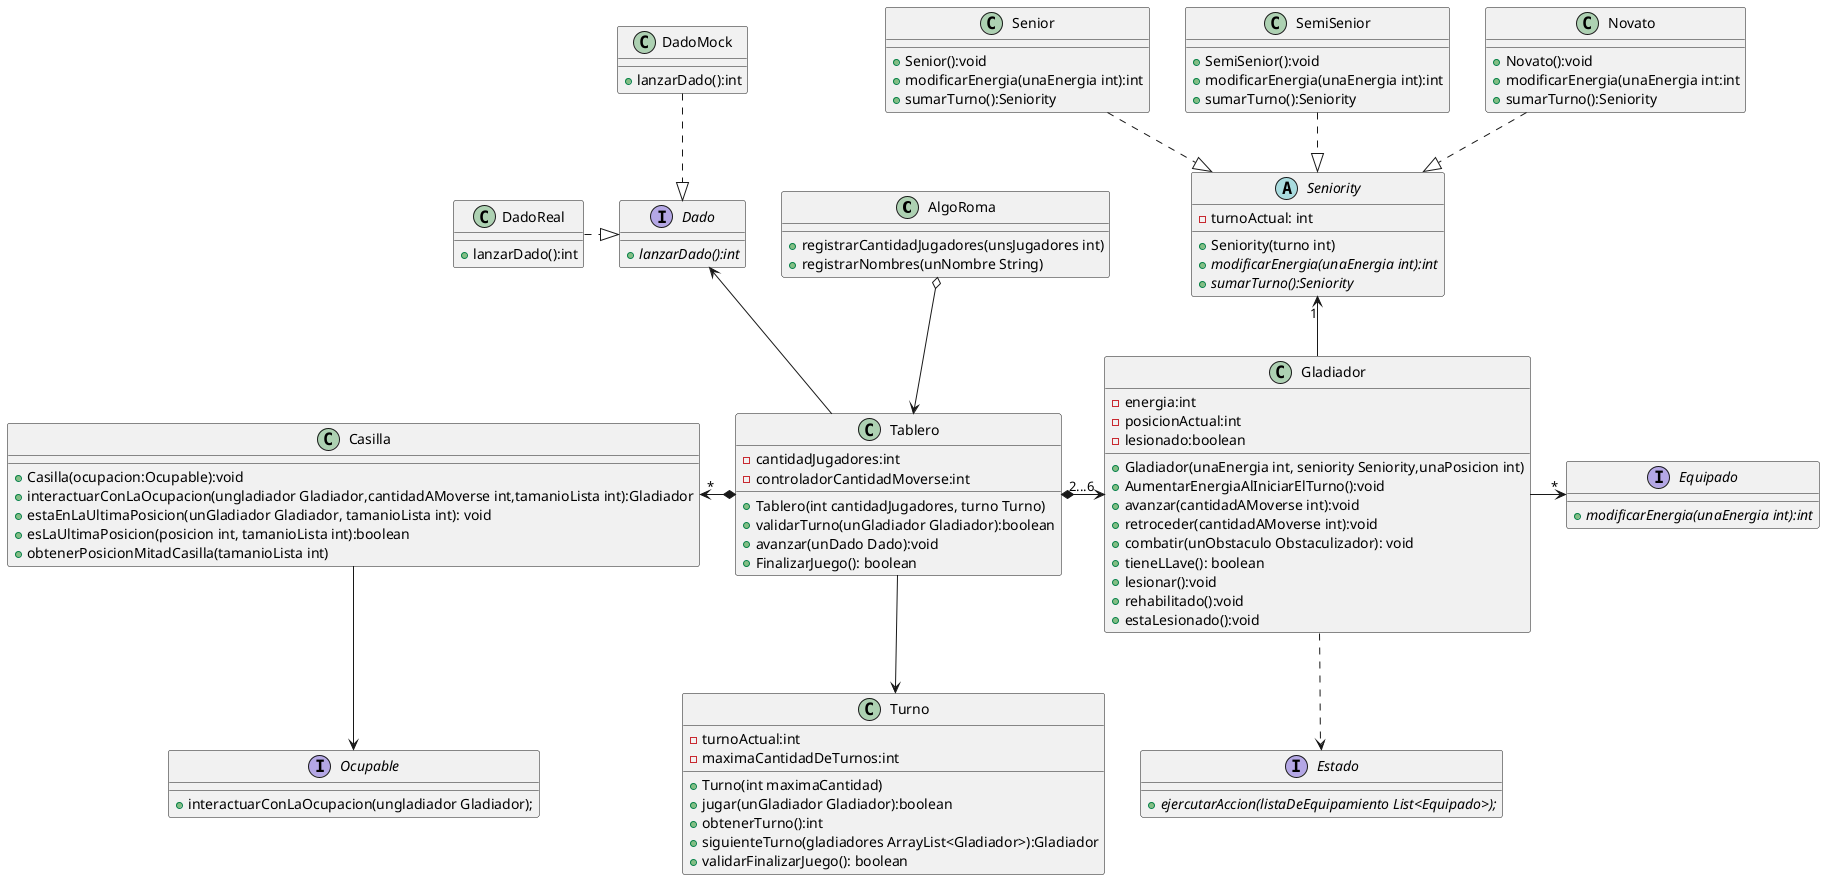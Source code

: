 @startuml


class   AlgoRoma{
    +registrarCantidadJugadores(unsJugadores int)
    +registrarNombres(unNombre String)
}


class Gladiador{
    -energia:int
    -posicionActual:int
    -lesionado:boolean
    +Gladiador(unaEnergia int, seniority Seniority,unaPosicion int)
    +AumentarEnergiaAlIniciarElTurno():void
    +avanzar(cantidadAMoverse int):void
    +retroceder(cantidadAMoverse int):void
    +combatir(unObstaculo Obstaculizador): void
    +tieneLLave(): boolean
    +lesionar():void
    +rehabilitado():void
    +estaLesionado():void
}


interface Estado{
    {abstract}+ejercutarAccion(listaDeEquipamiento List<Equipado>);
}


class Tablero{
    -cantidadJugadores:int
    -controladorCantidadMoverse:int
    +Tablero(int cantidadJugadores, turno Turno)
    +validarTurno(unGladiador Gladiador):boolean
    +avanzar(unDado Dado):void
    +FinalizarJuego(): boolean
}

class Turno {
    -turnoActual:int
    -maximaCantidadDeTurnos:int
    +Turno(int maximaCantidad)
    +jugar(unGladiador Gladiador):boolean
    +obtenerTurno():int
    +siguienteTurno(gladiadores ArrayList<Gladiador>):Gladiador
    +validarFinalizarJuego(): boolean
    }


class Casilla{
    +Casilla(ocupacion:Ocupable):void
    +interactuarConLaOcupacion(ungladiador Gladiador,cantidadAMoverse int,tamanioLista int):Gladiador
    +estaEnLaUltimaPosicion(unGladiador Gladiador, tamanioLista int): void
    +esLaUltimaPosicion(posicion int, tamanioLista int):boolean
    +obtenerPosicionMitadCasilla(tamanioLista int)
}


interface Dado{
    +{abstract}lanzarDado():int
}

class DadoMock{
    +lanzarDado():int
}

class DadoReal{
    +lanzarDado():int
}

abstract class Seniority{
    -turnoActual: int
    +Seniority(turno int)
    +{abstract}modificarEnergia(unaEnergia int):int
    +{abstract}sumarTurno():Seniority
}
class Novato{
    +Novato():void
    +modificarEnergia(unaEnergia int:int
    +sumarTurno():Seniority
}
class SemiSenior{
    +SemiSenior():void
    +modificarEnergia(unaEnergia int):int
    +sumarTurno():Seniority
}

class Senior{
    +Senior():void
    +modificarEnergia(unaEnergia int):int
    +sumarTurno():Seniority
}

interface Equipado{
    +{abstract}modificarEnergia(unaEnergia int):int
}

interface Ocupable{
     +interactuarConLaOcupacion(ungladiador Gladiador);
   }




AlgoRoma o--> Tablero


Tablero *-left->"*"Casilla
Tablero *-right->"2...6 "Gladiador
Tablero -up-> Dado
Tablero --> Turno


    Casilla --> Ocupable


Dado <|.up. DadoMock
Dado <|.left. DadoReal


Seniority <|.up. Novato
Seniority <|.up. SemiSenior
Seniority <|.up. Senior

Gladiador ..> Estado
Gladiador -> "*"Equipado
Gladiador -up-> "1"Seniority


@enduml